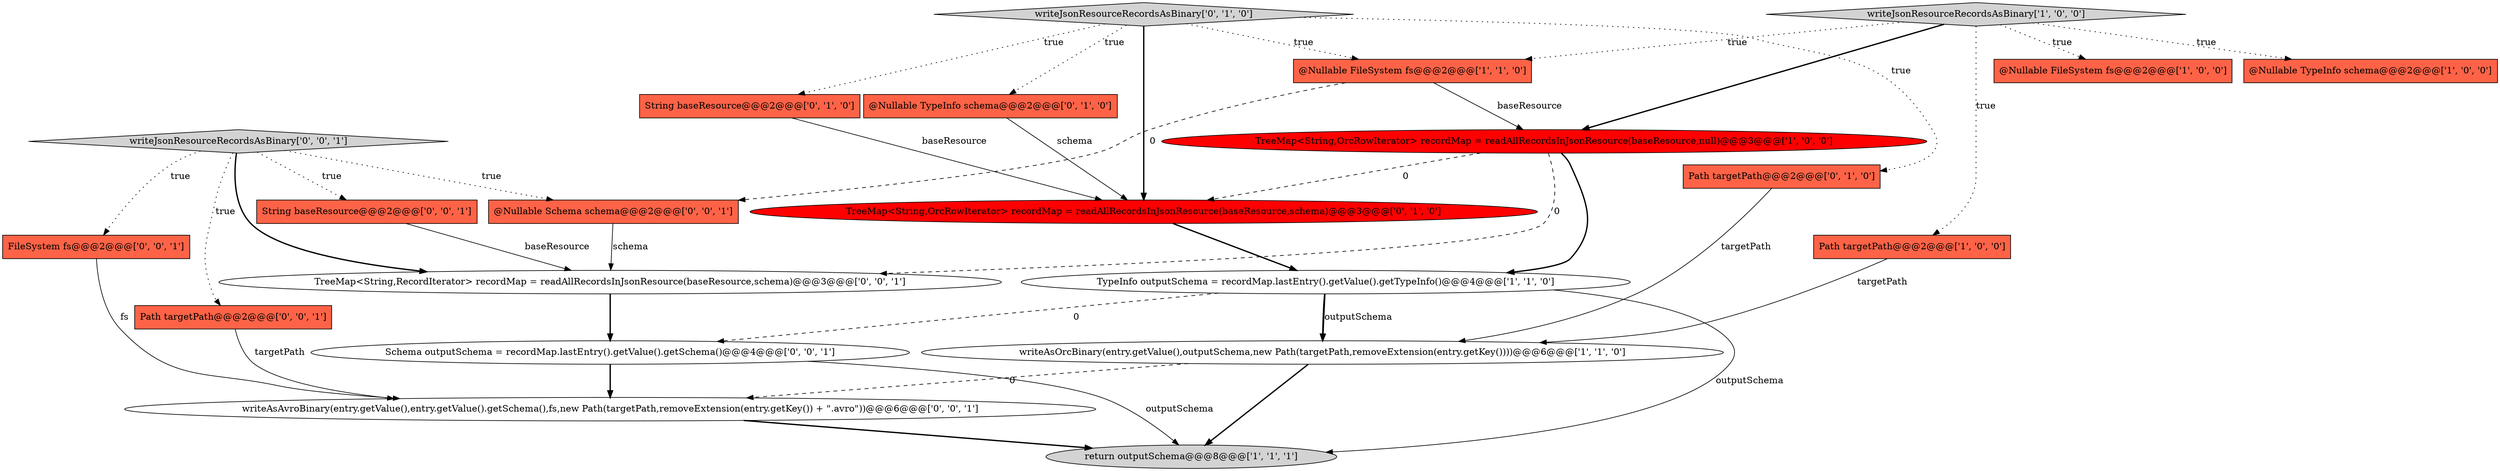 digraph {
7 [style = filled, label = "TypeInfo outputSchema = recordMap.lastEntry().getValue().getTypeInfo()@@@4@@@['1', '1', '0']", fillcolor = white, shape = ellipse image = "AAA0AAABBB1BBB"];
9 [style = filled, label = "writeJsonResourceRecordsAsBinary['0', '1', '0']", fillcolor = lightgray, shape = diamond image = "AAA0AAABBB2BBB"];
4 [style = filled, label = "Path targetPath@@@2@@@['1', '0', '0']", fillcolor = tomato, shape = box image = "AAA0AAABBB1BBB"];
20 [style = filled, label = "writeJsonResourceRecordsAsBinary['0', '0', '1']", fillcolor = lightgray, shape = diamond image = "AAA0AAABBB3BBB"];
17 [style = filled, label = "Path targetPath@@@2@@@['0', '0', '1']", fillcolor = tomato, shape = box image = "AAA0AAABBB3BBB"];
6 [style = filled, label = "TreeMap<String,OrcRowIterator> recordMap = readAllRecordsInJsonResource(baseResource,null)@@@3@@@['1', '0', '0']", fillcolor = red, shape = ellipse image = "AAA1AAABBB1BBB"];
0 [style = filled, label = "writeAsOrcBinary(entry.getValue(),outputSchema,new Path(targetPath,removeExtension(entry.getKey())))@@@6@@@['1', '1', '0']", fillcolor = white, shape = ellipse image = "AAA0AAABBB1BBB"];
15 [style = filled, label = "TreeMap<String,RecordIterator> recordMap = readAllRecordsInJsonResource(baseResource,schema)@@@3@@@['0', '0', '1']", fillcolor = white, shape = ellipse image = "AAA0AAABBB3BBB"];
11 [style = filled, label = "@Nullable TypeInfo schema@@@2@@@['0', '1', '0']", fillcolor = tomato, shape = box image = "AAA0AAABBB2BBB"];
1 [style = filled, label = "@Nullable FileSystem fs@@@2@@@['1', '0', '0']", fillcolor = tomato, shape = box image = "AAA0AAABBB1BBB"];
12 [style = filled, label = "TreeMap<String,OrcRowIterator> recordMap = readAllRecordsInJsonResource(baseResource,schema)@@@3@@@['0', '1', '0']", fillcolor = red, shape = ellipse image = "AAA1AAABBB2BBB"];
18 [style = filled, label = "String baseResource@@@2@@@['0', '0', '1']", fillcolor = tomato, shape = box image = "AAA0AAABBB3BBB"];
16 [style = filled, label = "writeAsAvroBinary(entry.getValue(),entry.getValue().getSchema(),fs,new Path(targetPath,removeExtension(entry.getKey()) + \".avro\"))@@@6@@@['0', '0', '1']", fillcolor = white, shape = ellipse image = "AAA0AAABBB3BBB"];
21 [style = filled, label = "@Nullable Schema schema@@@2@@@['0', '0', '1']", fillcolor = tomato, shape = box image = "AAA0AAABBB3BBB"];
10 [style = filled, label = "String baseResource@@@2@@@['0', '1', '0']", fillcolor = tomato, shape = box image = "AAA0AAABBB2BBB"];
13 [style = filled, label = "Path targetPath@@@2@@@['0', '1', '0']", fillcolor = tomato, shape = box image = "AAA0AAABBB2BBB"];
5 [style = filled, label = "@Nullable FileSystem fs@@@2@@@['1', '1', '0']", fillcolor = tomato, shape = box image = "AAA0AAABBB1BBB"];
3 [style = filled, label = "return outputSchema@@@8@@@['1', '1', '1']", fillcolor = lightgray, shape = ellipse image = "AAA0AAABBB1BBB"];
8 [style = filled, label = "writeJsonResourceRecordsAsBinary['1', '0', '0']", fillcolor = lightgray, shape = diamond image = "AAA0AAABBB1BBB"];
2 [style = filled, label = "@Nullable TypeInfo schema@@@2@@@['1', '0', '0']", fillcolor = tomato, shape = box image = "AAA0AAABBB1BBB"];
19 [style = filled, label = "Schema outputSchema = recordMap.lastEntry().getValue().getSchema()@@@4@@@['0', '0', '1']", fillcolor = white, shape = ellipse image = "AAA0AAABBB3BBB"];
14 [style = filled, label = "FileSystem fs@@@2@@@['0', '0', '1']", fillcolor = tomato, shape = box image = "AAA0AAABBB3BBB"];
0->3 [style = bold, label=""];
16->3 [style = bold, label=""];
20->17 [style = dotted, label="true"];
8->2 [style = dotted, label="true"];
9->11 [style = dotted, label="true"];
7->3 [style = solid, label="outputSchema"];
0->16 [style = dashed, label="0"];
20->14 [style = dotted, label="true"];
7->0 [style = bold, label=""];
5->6 [style = solid, label="baseResource"];
8->6 [style = bold, label=""];
20->21 [style = dotted, label="true"];
7->0 [style = solid, label="outputSchema"];
15->19 [style = bold, label=""];
8->4 [style = dotted, label="true"];
12->7 [style = bold, label=""];
19->16 [style = bold, label=""];
6->12 [style = dashed, label="0"];
8->1 [style = dotted, label="true"];
10->12 [style = solid, label="baseResource"];
14->16 [style = solid, label="fs"];
11->12 [style = solid, label="schema"];
19->3 [style = solid, label="outputSchema"];
8->5 [style = dotted, label="true"];
6->15 [style = dashed, label="0"];
7->19 [style = dashed, label="0"];
13->0 [style = solid, label="targetPath"];
9->13 [style = dotted, label="true"];
20->18 [style = dotted, label="true"];
5->21 [style = dashed, label="0"];
4->0 [style = solid, label="targetPath"];
18->15 [style = solid, label="baseResource"];
9->12 [style = bold, label=""];
6->7 [style = bold, label=""];
9->10 [style = dotted, label="true"];
20->15 [style = bold, label=""];
21->15 [style = solid, label="schema"];
17->16 [style = solid, label="targetPath"];
9->5 [style = dotted, label="true"];
}
